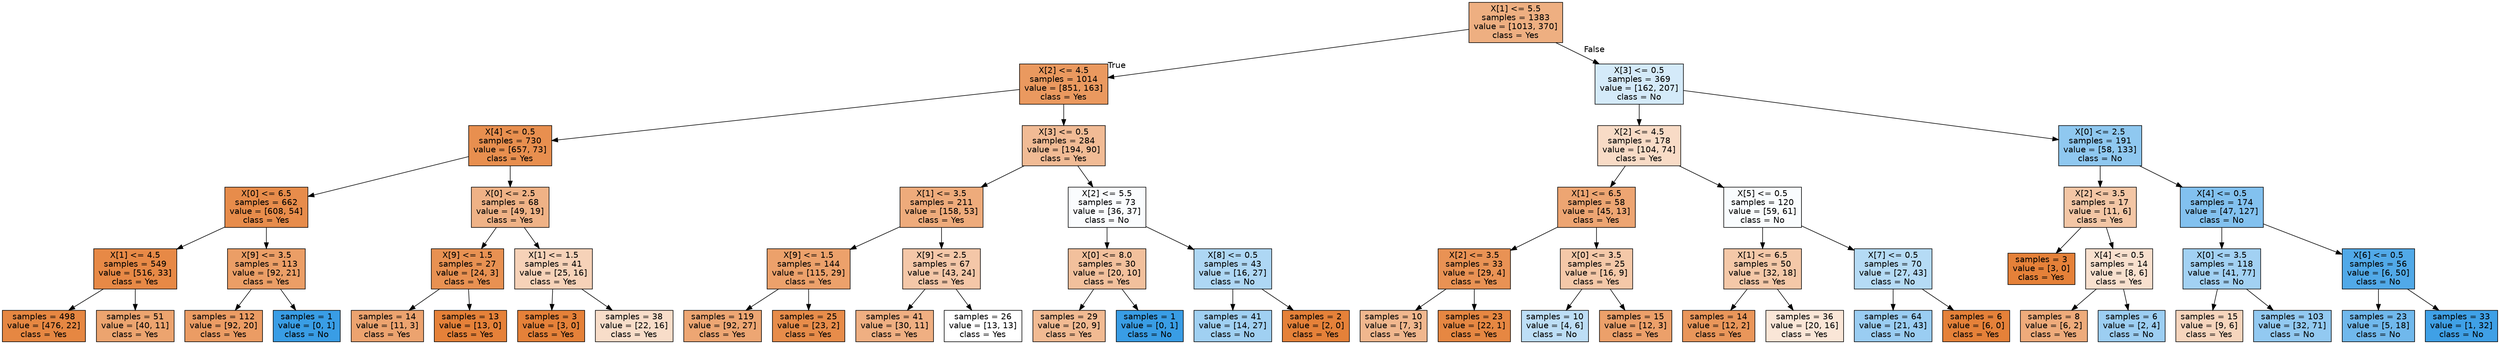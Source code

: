 digraph Tree {
node [shape=box, style="filled", color="black", fontname="helvetica"] ;
edge [fontname="helvetica"] ;
0 [label="X[1] <= 5.5\nsamples = 1383\nvalue = [1013, 370]\nclass = Yes", fillcolor="#eeaf81"] ;
1 [label="X[2] <= 4.5\nsamples = 1014\nvalue = [851, 163]\nclass = Yes", fillcolor="#ea995f"] ;
0 -> 1 [labeldistance=2.5, labelangle=45, headlabel="True"] ;
2 [label="X[4] <= 0.5\nsamples = 730\nvalue = [657, 73]\nclass = Yes", fillcolor="#e88f4f"] ;
1 -> 2 ;
3 [label="X[0] <= 6.5\nsamples = 662\nvalue = [608, 54]\nclass = Yes", fillcolor="#e78c4b"] ;
2 -> 3 ;
4 [label="X[1] <= 4.5\nsamples = 549\nvalue = [516, 33]\nclass = Yes", fillcolor="#e78946"] ;
3 -> 4 ;
5 [label="samples = 498\nvalue = [476, 22]\nclass = Yes", fillcolor="#e68742"] ;
4 -> 5 ;
6 [label="samples = 51\nvalue = [40, 11]\nclass = Yes", fillcolor="#eca46f"] ;
4 -> 6 ;
7 [label="X[9] <= 3.5\nsamples = 113\nvalue = [92, 21]\nclass = Yes", fillcolor="#eb9e66"] ;
3 -> 7 ;
8 [label="samples = 112\nvalue = [92, 20]\nclass = Yes", fillcolor="#eb9c64"] ;
7 -> 8 ;
9 [label="samples = 1\nvalue = [0, 1]\nclass = No", fillcolor="#399de5"] ;
7 -> 9 ;
10 [label="X[0] <= 2.5\nsamples = 68\nvalue = [49, 19]\nclass = Yes", fillcolor="#efb286"] ;
2 -> 10 ;
11 [label="X[9] <= 1.5\nsamples = 27\nvalue = [24, 3]\nclass = Yes", fillcolor="#e89152"] ;
10 -> 11 ;
12 [label="samples = 14\nvalue = [11, 3]\nclass = Yes", fillcolor="#eca36f"] ;
11 -> 12 ;
13 [label="samples = 13\nvalue = [13, 0]\nclass = Yes", fillcolor="#e58139"] ;
11 -> 13 ;
14 [label="X[1] <= 1.5\nsamples = 41\nvalue = [25, 16]\nclass = Yes", fillcolor="#f6d2b8"] ;
10 -> 14 ;
15 [label="samples = 3\nvalue = [3, 0]\nclass = Yes", fillcolor="#e58139"] ;
14 -> 15 ;
16 [label="samples = 38\nvalue = [22, 16]\nclass = Yes", fillcolor="#f8ddc9"] ;
14 -> 16 ;
17 [label="X[3] <= 0.5\nsamples = 284\nvalue = [194, 90]\nclass = Yes", fillcolor="#f1bb95"] ;
1 -> 17 ;
18 [label="X[1] <= 3.5\nsamples = 211\nvalue = [158, 53]\nclass = Yes", fillcolor="#eeab7b"] ;
17 -> 18 ;
19 [label="X[9] <= 1.5\nsamples = 144\nvalue = [115, 29]\nclass = Yes", fillcolor="#eca16b"] ;
18 -> 19 ;
20 [label="samples = 119\nvalue = [92, 27]\nclass = Yes", fillcolor="#eda673"] ;
19 -> 20 ;
21 [label="samples = 25\nvalue = [23, 2]\nclass = Yes", fillcolor="#e78c4a"] ;
19 -> 21 ;
22 [label="X[9] <= 2.5\nsamples = 67\nvalue = [43, 24]\nclass = Yes", fillcolor="#f4c7a8"] ;
18 -> 22 ;
23 [label="samples = 41\nvalue = [30, 11]\nclass = Yes", fillcolor="#efaf82"] ;
22 -> 23 ;
24 [label="samples = 26\nvalue = [13, 13]\nclass = Yes", fillcolor="#ffffff"] ;
22 -> 24 ;
25 [label="X[2] <= 5.5\nsamples = 73\nvalue = [36, 37]\nclass = No", fillcolor="#fafcfe"] ;
17 -> 25 ;
26 [label="X[0] <= 8.0\nsamples = 30\nvalue = [20, 10]\nclass = Yes", fillcolor="#f2c09c"] ;
25 -> 26 ;
27 [label="samples = 29\nvalue = [20, 9]\nclass = Yes", fillcolor="#f1ba92"] ;
26 -> 27 ;
28 [label="samples = 1\nvalue = [0, 1]\nclass = No", fillcolor="#399de5"] ;
26 -> 28 ;
29 [label="X[8] <= 0.5\nsamples = 43\nvalue = [16, 27]\nclass = No", fillcolor="#aed7f4"] ;
25 -> 29 ;
30 [label="samples = 41\nvalue = [14, 27]\nclass = No", fillcolor="#a0d0f2"] ;
29 -> 30 ;
31 [label="samples = 2\nvalue = [2, 0]\nclass = Yes", fillcolor="#e58139"] ;
29 -> 31 ;
32 [label="X[3] <= 0.5\nsamples = 369\nvalue = [162, 207]\nclass = No", fillcolor="#d4eaf9"] ;
0 -> 32 [labeldistance=2.5, labelangle=-45, headlabel="False"] ;
33 [label="X[2] <= 4.5\nsamples = 178\nvalue = [104, 74]\nclass = Yes", fillcolor="#f8dbc6"] ;
32 -> 33 ;
34 [label="X[1] <= 6.5\nsamples = 58\nvalue = [45, 13]\nclass = Yes", fillcolor="#eda572"] ;
33 -> 34 ;
35 [label="X[2] <= 3.5\nsamples = 33\nvalue = [29, 4]\nclass = Yes", fillcolor="#e99254"] ;
34 -> 35 ;
36 [label="samples = 10\nvalue = [7, 3]\nclass = Yes", fillcolor="#f0b78e"] ;
35 -> 36 ;
37 [label="samples = 23\nvalue = [22, 1]\nclass = Yes", fillcolor="#e68742"] ;
35 -> 37 ;
38 [label="X[0] <= 3.5\nsamples = 25\nvalue = [16, 9]\nclass = Yes", fillcolor="#f4c8a8"] ;
34 -> 38 ;
39 [label="samples = 10\nvalue = [4, 6]\nclass = No", fillcolor="#bddef6"] ;
38 -> 39 ;
40 [label="samples = 15\nvalue = [12, 3]\nclass = Yes", fillcolor="#eca06a"] ;
38 -> 40 ;
41 [label="X[5] <= 0.5\nsamples = 120\nvalue = [59, 61]\nclass = No", fillcolor="#f9fcfe"] ;
33 -> 41 ;
42 [label="X[1] <= 6.5\nsamples = 50\nvalue = [32, 18]\nclass = Yes", fillcolor="#f4c8a8"] ;
41 -> 42 ;
43 [label="samples = 14\nvalue = [12, 2]\nclass = Yes", fillcolor="#e9965a"] ;
42 -> 43 ;
44 [label="samples = 36\nvalue = [20, 16]\nclass = Yes", fillcolor="#fae6d7"] ;
42 -> 44 ;
45 [label="X[7] <= 0.5\nsamples = 70\nvalue = [27, 43]\nclass = No", fillcolor="#b5dbf5"] ;
41 -> 45 ;
46 [label="samples = 64\nvalue = [21, 43]\nclass = No", fillcolor="#9acdf2"] ;
45 -> 46 ;
47 [label="samples = 6\nvalue = [6, 0]\nclass = Yes", fillcolor="#e58139"] ;
45 -> 47 ;
48 [label="X[0] <= 2.5\nsamples = 191\nvalue = [58, 133]\nclass = No", fillcolor="#8fc8f0"] ;
32 -> 48 ;
49 [label="X[2] <= 3.5\nsamples = 17\nvalue = [11, 6]\nclass = Yes", fillcolor="#f3c6a5"] ;
48 -> 49 ;
50 [label="samples = 3\nvalue = [3, 0]\nclass = Yes", fillcolor="#e58139"] ;
49 -> 50 ;
51 [label="X[4] <= 0.5\nsamples = 14\nvalue = [8, 6]\nclass = Yes", fillcolor="#f8e0ce"] ;
49 -> 51 ;
52 [label="samples = 8\nvalue = [6, 2]\nclass = Yes", fillcolor="#eeab7b"] ;
51 -> 52 ;
53 [label="samples = 6\nvalue = [2, 4]\nclass = No", fillcolor="#9ccef2"] ;
51 -> 53 ;
54 [label="X[4] <= 0.5\nsamples = 174\nvalue = [47, 127]\nclass = No", fillcolor="#82c1ef"] ;
48 -> 54 ;
55 [label="X[0] <= 3.5\nsamples = 118\nvalue = [41, 77]\nclass = No", fillcolor="#a2d1f3"] ;
54 -> 55 ;
56 [label="samples = 15\nvalue = [9, 6]\nclass = Yes", fillcolor="#f6d5bd"] ;
55 -> 56 ;
57 [label="samples = 103\nvalue = [32, 71]\nclass = No", fillcolor="#92c9f1"] ;
55 -> 57 ;
58 [label="X[6] <= 0.5\nsamples = 56\nvalue = [6, 50]\nclass = No", fillcolor="#51a9e8"] ;
54 -> 58 ;
59 [label="samples = 23\nvalue = [5, 18]\nclass = No", fillcolor="#70b8ec"] ;
58 -> 59 ;
60 [label="samples = 33\nvalue = [1, 32]\nclass = No", fillcolor="#3fa0e6"] ;
58 -> 60 ;
}